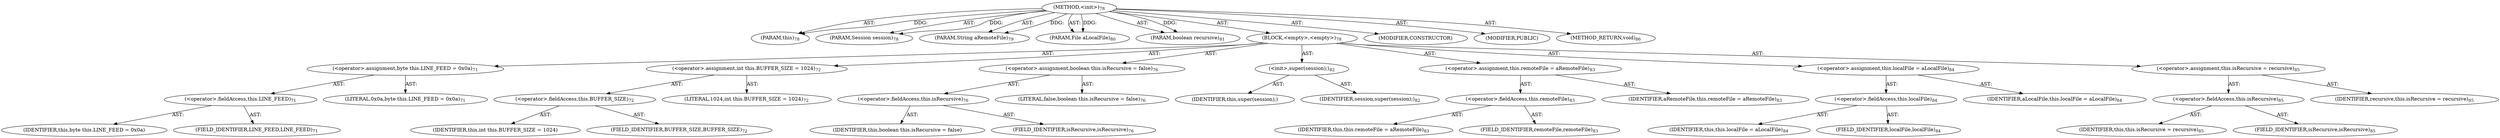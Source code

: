 digraph "&lt;init&gt;" {  
"111669149696" [label = <(METHOD,&lt;init&gt;)<SUB>78</SUB>> ]
"115964116996" [label = <(PARAM,this)<SUB>78</SUB>> ]
"115964116997" [label = <(PARAM,Session session)<SUB>78</SUB>> ]
"115964116998" [label = <(PARAM,String aRemoteFile)<SUB>79</SUB>> ]
"115964116999" [label = <(PARAM,File aLocalFile)<SUB>80</SUB>> ]
"115964117000" [label = <(PARAM,boolean recursive)<SUB>81</SUB>> ]
"25769803776" [label = <(BLOCK,&lt;empty&gt;,&lt;empty&gt;)<SUB>78</SUB>> ]
"30064771073" [label = <(&lt;operator&gt;.assignment,byte this.LINE_FEED = 0x0a)<SUB>71</SUB>> ]
"30064771074" [label = <(&lt;operator&gt;.fieldAccess,this.LINE_FEED)<SUB>71</SUB>> ]
"68719476755" [label = <(IDENTIFIER,this,byte this.LINE_FEED = 0x0a)> ]
"55834574848" [label = <(FIELD_IDENTIFIER,LINE_FEED,LINE_FEED)<SUB>71</SUB>> ]
"90194313216" [label = <(LITERAL,0x0a,byte this.LINE_FEED = 0x0a)<SUB>71</SUB>> ]
"30064771075" [label = <(&lt;operator&gt;.assignment,int this.BUFFER_SIZE = 1024)<SUB>72</SUB>> ]
"30064771076" [label = <(&lt;operator&gt;.fieldAccess,this.BUFFER_SIZE)<SUB>72</SUB>> ]
"68719476756" [label = <(IDENTIFIER,this,int this.BUFFER_SIZE = 1024)> ]
"55834574849" [label = <(FIELD_IDENTIFIER,BUFFER_SIZE,BUFFER_SIZE)<SUB>72</SUB>> ]
"90194313217" [label = <(LITERAL,1024,int this.BUFFER_SIZE = 1024)<SUB>72</SUB>> ]
"30064771077" [label = <(&lt;operator&gt;.assignment,boolean this.isRecursive = false)<SUB>76</SUB>> ]
"30064771078" [label = <(&lt;operator&gt;.fieldAccess,this.isRecursive)<SUB>76</SUB>> ]
"68719476757" [label = <(IDENTIFIER,this,boolean this.isRecursive = false)> ]
"55834574850" [label = <(FIELD_IDENTIFIER,isRecursive,isRecursive)<SUB>76</SUB>> ]
"90194313218" [label = <(LITERAL,false,boolean this.isRecursive = false)<SUB>76</SUB>> ]
"30064771072" [label = <(&lt;init&gt;,super(session);)<SUB>82</SUB>> ]
"68719476750" [label = <(IDENTIFIER,this,super(session);)> ]
"68719476754" [label = <(IDENTIFIER,session,super(session);)<SUB>82</SUB>> ]
"30064771079" [label = <(&lt;operator&gt;.assignment,this.remoteFile = aRemoteFile)<SUB>83</SUB>> ]
"30064771080" [label = <(&lt;operator&gt;.fieldAccess,this.remoteFile)<SUB>83</SUB>> ]
"68719476751" [label = <(IDENTIFIER,this,this.remoteFile = aRemoteFile)<SUB>83</SUB>> ]
"55834574851" [label = <(FIELD_IDENTIFIER,remoteFile,remoteFile)<SUB>83</SUB>> ]
"68719476758" [label = <(IDENTIFIER,aRemoteFile,this.remoteFile = aRemoteFile)<SUB>83</SUB>> ]
"30064771081" [label = <(&lt;operator&gt;.assignment,this.localFile = aLocalFile)<SUB>84</SUB>> ]
"30064771082" [label = <(&lt;operator&gt;.fieldAccess,this.localFile)<SUB>84</SUB>> ]
"68719476752" [label = <(IDENTIFIER,this,this.localFile = aLocalFile)<SUB>84</SUB>> ]
"55834574852" [label = <(FIELD_IDENTIFIER,localFile,localFile)<SUB>84</SUB>> ]
"68719476759" [label = <(IDENTIFIER,aLocalFile,this.localFile = aLocalFile)<SUB>84</SUB>> ]
"30064771083" [label = <(&lt;operator&gt;.assignment,this.isRecursive = recursive)<SUB>85</SUB>> ]
"30064771084" [label = <(&lt;operator&gt;.fieldAccess,this.isRecursive)<SUB>85</SUB>> ]
"68719476753" [label = <(IDENTIFIER,this,this.isRecursive = recursive)<SUB>85</SUB>> ]
"55834574853" [label = <(FIELD_IDENTIFIER,isRecursive,isRecursive)<SUB>85</SUB>> ]
"68719476760" [label = <(IDENTIFIER,recursive,this.isRecursive = recursive)<SUB>85</SUB>> ]
"133143986181" [label = <(MODIFIER,CONSTRUCTOR)> ]
"133143986182" [label = <(MODIFIER,PUBLIC)> ]
"128849018880" [label = <(METHOD_RETURN,void)<SUB>86</SUB>> ]
  "111669149696" -> "115964116996"  [ label = "AST: "] 
  "111669149696" -> "115964116997"  [ label = "AST: "] 
  "111669149696" -> "115964116998"  [ label = "AST: "] 
  "111669149696" -> "115964116999"  [ label = "AST: "] 
  "111669149696" -> "115964117000"  [ label = "AST: "] 
  "111669149696" -> "25769803776"  [ label = "AST: "] 
  "111669149696" -> "133143986181"  [ label = "AST: "] 
  "111669149696" -> "133143986182"  [ label = "AST: "] 
  "111669149696" -> "128849018880"  [ label = "AST: "] 
  "25769803776" -> "30064771073"  [ label = "AST: "] 
  "25769803776" -> "30064771075"  [ label = "AST: "] 
  "25769803776" -> "30064771077"  [ label = "AST: "] 
  "25769803776" -> "30064771072"  [ label = "AST: "] 
  "25769803776" -> "30064771079"  [ label = "AST: "] 
  "25769803776" -> "30064771081"  [ label = "AST: "] 
  "25769803776" -> "30064771083"  [ label = "AST: "] 
  "30064771073" -> "30064771074"  [ label = "AST: "] 
  "30064771073" -> "90194313216"  [ label = "AST: "] 
  "30064771074" -> "68719476755"  [ label = "AST: "] 
  "30064771074" -> "55834574848"  [ label = "AST: "] 
  "30064771075" -> "30064771076"  [ label = "AST: "] 
  "30064771075" -> "90194313217"  [ label = "AST: "] 
  "30064771076" -> "68719476756"  [ label = "AST: "] 
  "30064771076" -> "55834574849"  [ label = "AST: "] 
  "30064771077" -> "30064771078"  [ label = "AST: "] 
  "30064771077" -> "90194313218"  [ label = "AST: "] 
  "30064771078" -> "68719476757"  [ label = "AST: "] 
  "30064771078" -> "55834574850"  [ label = "AST: "] 
  "30064771072" -> "68719476750"  [ label = "AST: "] 
  "30064771072" -> "68719476754"  [ label = "AST: "] 
  "30064771079" -> "30064771080"  [ label = "AST: "] 
  "30064771079" -> "68719476758"  [ label = "AST: "] 
  "30064771080" -> "68719476751"  [ label = "AST: "] 
  "30064771080" -> "55834574851"  [ label = "AST: "] 
  "30064771081" -> "30064771082"  [ label = "AST: "] 
  "30064771081" -> "68719476759"  [ label = "AST: "] 
  "30064771082" -> "68719476752"  [ label = "AST: "] 
  "30064771082" -> "55834574852"  [ label = "AST: "] 
  "30064771083" -> "30064771084"  [ label = "AST: "] 
  "30064771083" -> "68719476760"  [ label = "AST: "] 
  "30064771084" -> "68719476753"  [ label = "AST: "] 
  "30064771084" -> "55834574853"  [ label = "AST: "] 
  "111669149696" -> "115964116996"  [ label = "DDG: "] 
  "111669149696" -> "115964116997"  [ label = "DDG: "] 
  "111669149696" -> "115964116998"  [ label = "DDG: "] 
  "111669149696" -> "115964116999"  [ label = "DDG: "] 
  "111669149696" -> "115964117000"  [ label = "DDG: "] 
}
